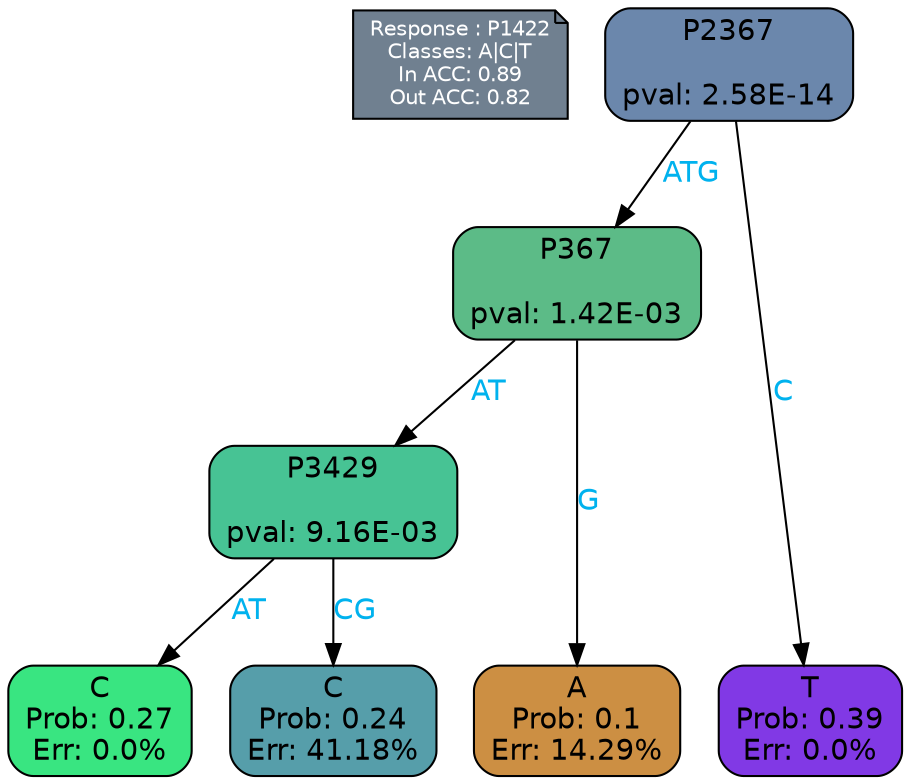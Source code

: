 digraph Tree {
node [shape=box, style="filled, rounded", color="black", fontname=helvetica] ;
graph [ranksep=equally, splines=polylines, bgcolor=transparent, dpi=600] ;
edge [fontname=helvetica] ;
LEGEND [label="Response : P1422
Classes: A|C|T
In ACC: 0.89
Out ACC: 0.82
",shape=note,align=left,style=filled,fillcolor="slategray",fontcolor="white",fontsize=10];1 [label="P2367

pval: 2.58E-14", fillcolor="#6b87ac"] ;
2 [label="P367

pval: 1.42E-03", fillcolor="#5cbb87"] ;
3 [label="P3429

pval: 9.16E-03", fillcolor="#47c394"] ;
4 [label="C
Prob: 0.27
Err: 0.0%", fillcolor="#39e581"] ;
5 [label="C
Prob: 0.24
Err: 41.18%", fillcolor="#569eaa"] ;
6 [label="A
Prob: 0.1
Err: 14.29%", fillcolor="#cc8f43"] ;
7 [label="T
Prob: 0.39
Err: 0.0%", fillcolor="#8139e5"] ;
1 -> 2 [label="ATG",fontcolor=deepskyblue2] ;
1 -> 7 [label="C",fontcolor=deepskyblue2] ;
2 -> 3 [label="AT",fontcolor=deepskyblue2] ;
2 -> 6 [label="G",fontcolor=deepskyblue2] ;
3 -> 4 [label="AT",fontcolor=deepskyblue2] ;
3 -> 5 [label="CG",fontcolor=deepskyblue2] ;
{rank = same; 4;5;6;7;}{rank = same; LEGEND;1;}}